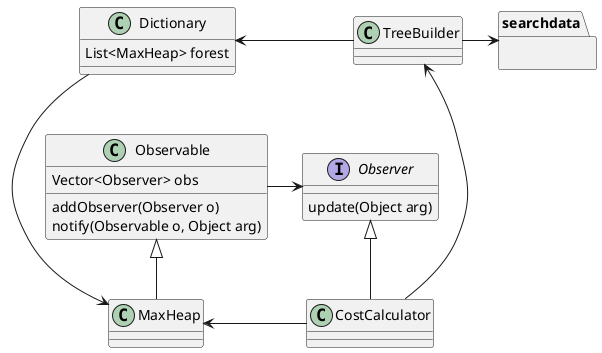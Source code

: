 @startuml

class Observable{
Vector<Observer> obs
addObserver(Observer o)
notify(Observable o, Object arg)
}

interface Observer{
update(Object arg)
}

package searchdata{}

TreeBuilder -> searchdata

Dictionary <- TreeBuilder

Dictionary ---> MaxHeap

Observable <|--MaxHeap
Observable -> Observer
Observer <|-- CostCalculator
MaxHeap <- CostCalculator

TreeBuilder <--- CostCalculator

class TreeBuilder{
}

class Dictionary{
List<MaxHeap> forest
}

class CostCalculator{
}



@enduml